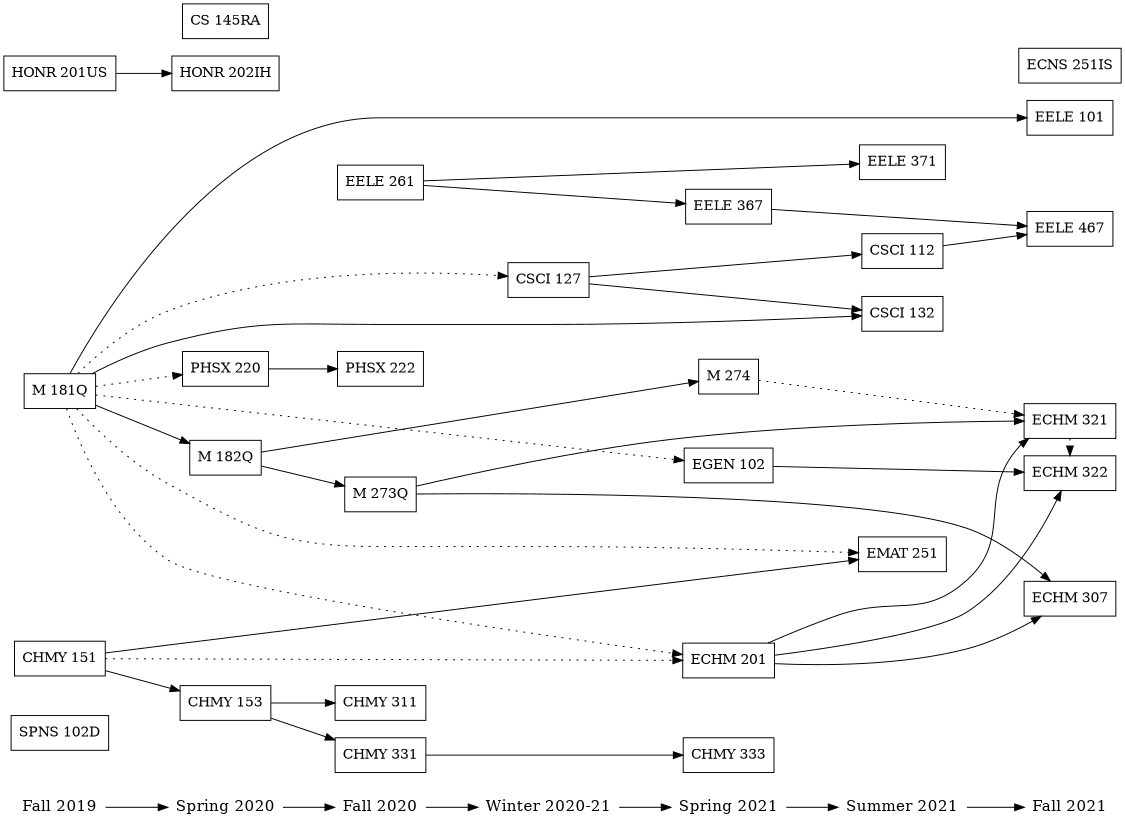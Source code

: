 digraph asde91 {
    ranksep=.75; size = "7.5,7.5"; rankdir=LR;

    {node [shape=plaintext, fontsize=16];
	"Fall 2019" -> "Spring 2020" -> "Fall 2020" -> "Winter 2020-21"
	-> "Spring 2021" -> "Summer 2021" -> "Fall 2021";
    }

    {node [shape=box];
	{ rank = same; "Fall 2019"; "SPNS 102D"; "M 181Q"; "HONR 201US"; "CHMY 151"; }
	{ rank = same; "Spring 2020"; "PHSX 220"; "M 182Q"; "HONR 202IH"; "CS 145RA"; "CHMY 153"; }
	{ rank = same; "Fall 2020"; "PHSX 222"; "M 273Q"; "EELE 261"; "CHMY 331"; "CHMY 311"; }
	{ rank = same; "Winter 2020-21"; "CSCI 127"; }
	{ rank = same; "Spring 2021"; "M 274"; "EGEN 102"; "EELE 367"; "ECHM 201"; "CHMY 333"; }
	{ rank = same; "Summer 2021"; "EMAT 251"; "EELE 371"; "CSCI 132"; "CSCI 112"; }
	{ rank = same; "Fall 2021"; "EELE 467"; "EELE 101"; "ECNS 251IS"; "ECHM 322"; "ECHM 321"; "ECHM 307"; }
    }

    "CHMY 151" -> "CHMY 153";
    "HONR 201US" -> "HONR 202IH";
    "M 181Q" -> "M 182Q";
    "M 181Q" -> "PHSX 220" [style=dotted];

    "CHMY 153" -> "CHMY 311";
    "CHMY 153" -> "CHMY 331";
    "M 182Q" -> "M 273Q";
    "PHSX 220" -> "PHSX 222";

    "M 181Q" -> "CSCI 127" [style=dotted];

    "CHMY 151" -> "ECHM 201" [style=dotted];
    "CHMY 331" -> "CHMY 333";
    "EELE 261" -> "EELE 367";
    "M 181Q" -> "ECHM 201" [style=dotted];
    "M 181Q" -> "EGEN 102" [style=dotted];
    "M 182Q" -> "M 274";

    "CHMY 151" -> "EMAT 251";
    "CSCI 127" -> "CSCI 112";
    "CSCI 127" -> "CSCI 132";
    "EELE 261" -> "EELE 371";
    "M 181Q" -> "CSCI 132";
    "M 181Q" -> "EMAT 251" [style=dotted];

    "CSCI 112" -> "EELE 467";
    "ECHM 201" -> "ECHM 307";
    "ECHM 201" -> "ECHM 321";
    "ECHM 201" -> "ECHM 322";
    "ECHM 321" -> "ECHM 322" [style=dotted];
    "EELE 367" -> "EELE 467";
    "EGEN 102" -> "ECHM 322";
    "M 181Q" -> "EELE 101";
    "M 273Q" -> "ECHM 307";
    "M 273Q" -> "ECHM 321";
    "M 274" -> "ECHM 321" [style=dotted];
}
